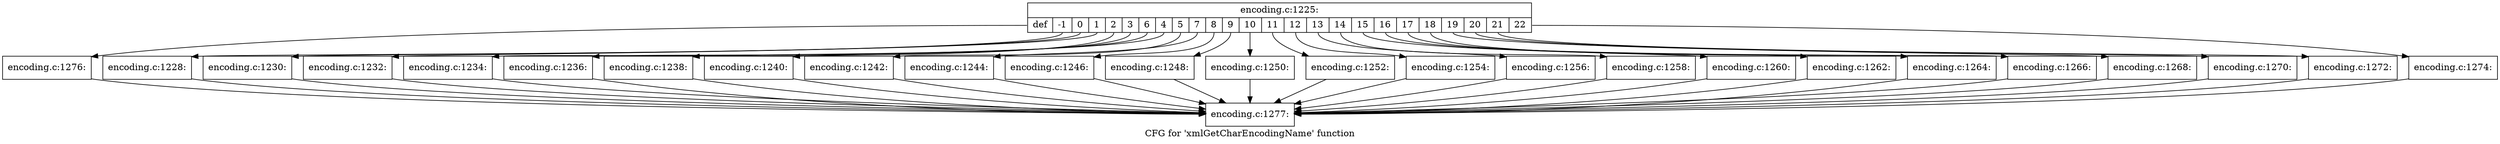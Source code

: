 digraph "CFG for 'xmlGetCharEncodingName' function" {
	label="CFG for 'xmlGetCharEncodingName' function";

	Node0x46328d0 [shape=record,label="{encoding.c:1225:|{<s0>def|<s1>-1|<s2>0|<s3>1|<s4>2|<s5>3|<s6>6|<s7>4|<s8>5|<s9>7|<s10>8|<s11>9|<s12>10|<s13>11|<s14>12|<s15>13|<s16>14|<s17>15|<s18>16|<s19>17|<s20>18|<s21>19|<s22>20|<s23>21|<s24>22}}"];
	Node0x46328d0:s0 -> Node0x4632600;
	Node0x46328d0:s1 -> Node0x46548f0;
	Node0x46328d0:s2 -> Node0x4654a20;
	Node0x46328d0:s3 -> Node0x4632850;
	Node0x46328d0:s4 -> Node0x466c8d0;
	Node0x46328d0:s5 -> Node0x466ca90;
	Node0x46328d0:s6 -> Node0x466cc50;
	Node0x46328d0:s7 -> Node0x43b1dc0;
	Node0x46328d0:s8 -> Node0x43b1f80;
	Node0x46328d0:s9 -> Node0x466d730;
	Node0x46328d0:s10 -> Node0x466d8f0;
	Node0x46328d0:s11 -> Node0x466dab0;
	Node0x46328d0:s12 -> Node0x46547d0;
	Node0x46328d0:s13 -> Node0x466e250;
	Node0x46328d0:s14 -> Node0x466e410;
	Node0x46328d0:s15 -> Node0x466e5d0;
	Node0x46328d0:s16 -> Node0x466e790;
	Node0x46328d0:s17 -> Node0x466e950;
	Node0x46328d0:s18 -> Node0x466eb10;
	Node0x46328d0:s19 -> Node0x466ecd0;
	Node0x46328d0:s20 -> Node0x466ee90;
	Node0x46328d0:s21 -> Node0x466f050;
	Node0x46328d0:s22 -> Node0x466f210;
	Node0x46328d0:s23 -> Node0x465a590;
	Node0x46328d0:s24 -> Node0x466fa40;
	Node0x46548f0 [shape=record,label="{encoding.c:1228:}"];
	Node0x46548f0 -> Node0x4632b50;
	Node0x4654a20 [shape=record,label="{encoding.c:1230:}"];
	Node0x4654a20 -> Node0x4632b50;
	Node0x4632850 [shape=record,label="{encoding.c:1232:}"];
	Node0x4632850 -> Node0x4632b50;
	Node0x466c8d0 [shape=record,label="{encoding.c:1234:}"];
	Node0x466c8d0 -> Node0x4632b50;
	Node0x466ca90 [shape=record,label="{encoding.c:1236:}"];
	Node0x466ca90 -> Node0x4632b50;
	Node0x466cc50 [shape=record,label="{encoding.c:1238:}"];
	Node0x466cc50 -> Node0x4632b50;
	Node0x43b1dc0 [shape=record,label="{encoding.c:1240:}"];
	Node0x43b1dc0 -> Node0x4632b50;
	Node0x43b1f80 [shape=record,label="{encoding.c:1242:}"];
	Node0x43b1f80 -> Node0x4632b50;
	Node0x466d730 [shape=record,label="{encoding.c:1244:}"];
	Node0x466d730 -> Node0x4632b50;
	Node0x466d8f0 [shape=record,label="{encoding.c:1246:}"];
	Node0x466d8f0 -> Node0x4632b50;
	Node0x466dab0 [shape=record,label="{encoding.c:1248:}"];
	Node0x466dab0 -> Node0x4632b50;
	Node0x46547d0 [shape=record,label="{encoding.c:1250:}"];
	Node0x46547d0 -> Node0x4632b50;
	Node0x466e250 [shape=record,label="{encoding.c:1252:}"];
	Node0x466e250 -> Node0x4632b50;
	Node0x466e410 [shape=record,label="{encoding.c:1254:}"];
	Node0x466e410 -> Node0x4632b50;
	Node0x466e5d0 [shape=record,label="{encoding.c:1256:}"];
	Node0x466e5d0 -> Node0x4632b50;
	Node0x466e790 [shape=record,label="{encoding.c:1258:}"];
	Node0x466e790 -> Node0x4632b50;
	Node0x466e950 [shape=record,label="{encoding.c:1260:}"];
	Node0x466e950 -> Node0x4632b50;
	Node0x466eb10 [shape=record,label="{encoding.c:1262:}"];
	Node0x466eb10 -> Node0x4632b50;
	Node0x466ecd0 [shape=record,label="{encoding.c:1264:}"];
	Node0x466ecd0 -> Node0x4632b50;
	Node0x466ee90 [shape=record,label="{encoding.c:1266:}"];
	Node0x466ee90 -> Node0x4632b50;
	Node0x466f050 [shape=record,label="{encoding.c:1268:}"];
	Node0x466f050 -> Node0x4632b50;
	Node0x466f210 [shape=record,label="{encoding.c:1270:}"];
	Node0x466f210 -> Node0x4632b50;
	Node0x465a590 [shape=record,label="{encoding.c:1272:}"];
	Node0x465a590 -> Node0x4632b50;
	Node0x466fa40 [shape=record,label="{encoding.c:1274:}"];
	Node0x466fa40 -> Node0x4632b50;
	Node0x4632600 [shape=record,label="{encoding.c:1276:}"];
	Node0x4632600 -> Node0x4632b50;
	Node0x4632b50 [shape=record,label="{encoding.c:1277:}"];
}

